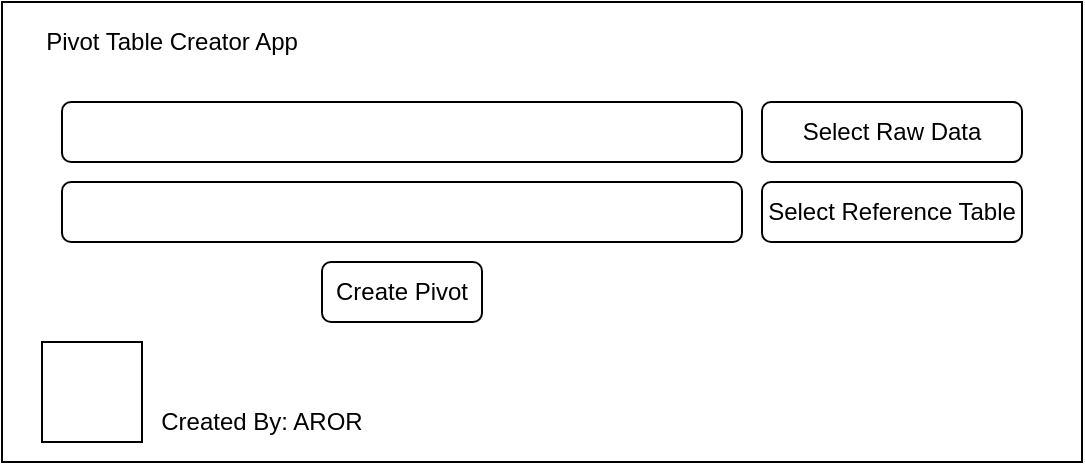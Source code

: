 <mxfile version="12.7.9" type="github" pages="4">
  <diagram id="GRv49k-_aJ5UMlvjV_ZQ" name="UI Design">
    <mxGraphModel dx="862" dy="482" grid="1" gridSize="10" guides="1" tooltips="1" connect="1" arrows="1" fold="1" page="1" pageScale="1" pageWidth="850" pageHeight="1100" math="0" shadow="0">
      <root>
        <mxCell id="qOqrn7PzSsAMvnvHrDkp-0" />
        <mxCell id="qOqrn7PzSsAMvnvHrDkp-1" parent="qOqrn7PzSsAMvnvHrDkp-0" />
        <mxCell id="qOqrn7PzSsAMvnvHrDkp-3" value="" style="rounded=0;whiteSpace=wrap;html=1;" vertex="1" parent="qOqrn7PzSsAMvnvHrDkp-1">
          <mxGeometry x="110" y="60" width="540" height="230" as="geometry" />
        </mxCell>
        <mxCell id="qOqrn7PzSsAMvnvHrDkp-4" value="" style="rounded=1;whiteSpace=wrap;html=1;" vertex="1" parent="qOqrn7PzSsAMvnvHrDkp-1">
          <mxGeometry x="140" y="110" width="340" height="30" as="geometry" />
        </mxCell>
        <mxCell id="qOqrn7PzSsAMvnvHrDkp-5" value="" style="rounded=1;whiteSpace=wrap;html=1;" vertex="1" parent="qOqrn7PzSsAMvnvHrDkp-1">
          <mxGeometry x="140" y="150" width="340" height="30" as="geometry" />
        </mxCell>
        <mxCell id="qOqrn7PzSsAMvnvHrDkp-6" value="Create Pivot" style="rounded=1;whiteSpace=wrap;html=1;" vertex="1" parent="qOqrn7PzSsAMvnvHrDkp-1">
          <mxGeometry x="270" y="190" width="80" height="30" as="geometry" />
        </mxCell>
        <mxCell id="qOqrn7PzSsAMvnvHrDkp-7" value="Select Raw Data" style="rounded=1;whiteSpace=wrap;html=1;" vertex="1" parent="qOqrn7PzSsAMvnvHrDkp-1">
          <mxGeometry x="490" y="110" width="130" height="30" as="geometry" />
        </mxCell>
        <mxCell id="qOqrn7PzSsAMvnvHrDkp-8" value="Select Reference Table" style="rounded=1;whiteSpace=wrap;html=1;" vertex="1" parent="qOqrn7PzSsAMvnvHrDkp-1">
          <mxGeometry x="490" y="150" width="130" height="30" as="geometry" />
        </mxCell>
        <mxCell id="qOqrn7PzSsAMvnvHrDkp-9" value="" style="whiteSpace=wrap;html=1;aspect=fixed;" vertex="1" parent="qOqrn7PzSsAMvnvHrDkp-1">
          <mxGeometry x="130" y="230" width="50" height="50" as="geometry" />
        </mxCell>
        <mxCell id="qOqrn7PzSsAMvnvHrDkp-11" value="Created By: AROR" style="text;html=1;strokeColor=none;fillColor=none;align=center;verticalAlign=middle;whiteSpace=wrap;rounded=0;" vertex="1" parent="qOqrn7PzSsAMvnvHrDkp-1">
          <mxGeometry x="180" y="260" width="120" height="20" as="geometry" />
        </mxCell>
        <mxCell id="qOqrn7PzSsAMvnvHrDkp-12" value="Pivot Table Creator App" style="text;html=1;strokeColor=none;fillColor=none;align=center;verticalAlign=middle;whiteSpace=wrap;rounded=0;" vertex="1" parent="qOqrn7PzSsAMvnvHrDkp-1">
          <mxGeometry x="120" y="70" width="150" height="20" as="geometry" />
        </mxCell>
      </root>
    </mxGraphModel>
  </diagram>
  <diagram id="ts8CG4xzYkmGWjCo2JDu" name="Birds Eye View">
    <mxGraphModel dx="862" dy="482" grid="1" gridSize="10" guides="1" tooltips="1" connect="1" arrows="1" fold="1" page="1" pageScale="1" pageWidth="850" pageHeight="1100" math="0" shadow="0">
      <root>
        <mxCell id="0" />
        <mxCell id="1" parent="0" />
        <mxCell id="_9HciaHiPJakyKDmKunR-1" style="edgeStyle=orthogonalEdgeStyle;rounded=0;orthogonalLoop=1;jettySize=auto;html=1;exitX=0.5;exitY=1;exitDx=0;exitDy=0;entryX=0;entryY=0.5;entryDx=0;entryDy=0;" parent="1" source="_9HciaHiPJakyKDmKunR-2" target="_9HciaHiPJakyKDmKunR-6" edge="1">
          <mxGeometry relative="1" as="geometry">
            <mxPoint x="180" y="240" as="targetPoint" />
          </mxGeometry>
        </mxCell>
        <mxCell id="_9HciaHiPJakyKDmKunR-2" value="Raw Data" style="rounded=1;whiteSpace=wrap;html=1;" parent="1" vertex="1">
          <mxGeometry x="150" y="80" width="120" height="60" as="geometry" />
        </mxCell>
        <mxCell id="_9HciaHiPJakyKDmKunR-3" style="edgeStyle=orthogonalEdgeStyle;rounded=0;orthogonalLoop=1;jettySize=auto;html=1;exitX=0.5;exitY=1;exitDx=0;exitDy=0;entryX=1;entryY=0.5;entryDx=0;entryDy=0;" parent="1" source="_9HciaHiPJakyKDmKunR-4" target="_9HciaHiPJakyKDmKunR-6" edge="1">
          <mxGeometry relative="1" as="geometry" />
        </mxCell>
        <mxCell id="_9HciaHiPJakyKDmKunR-4" value="Reference table" style="rounded=1;whiteSpace=wrap;html=1;" parent="1" vertex="1">
          <mxGeometry x="425" y="80" width="120" height="60" as="geometry" />
        </mxCell>
        <mxCell id="_9HciaHiPJakyKDmKunR-5" style="edgeStyle=orthogonalEdgeStyle;rounded=0;orthogonalLoop=1;jettySize=auto;html=1;exitX=0.5;exitY=1;exitDx=0;exitDy=0;entryX=0.5;entryY=0;entryDx=0;entryDy=0;" parent="1" source="_9HciaHiPJakyKDmKunR-6" target="_9HciaHiPJakyKDmKunR-8" edge="1">
          <mxGeometry relative="1" as="geometry" />
        </mxCell>
        <mxCell id="_9HciaHiPJakyKDmKunR-6" value="Process Data" style="whiteSpace=wrap;html=1;aspect=fixed;" parent="1" vertex="1">
          <mxGeometry x="310" y="200" width="80" height="80" as="geometry" />
        </mxCell>
        <mxCell id="_9HciaHiPJakyKDmKunR-7" style="edgeStyle=orthogonalEdgeStyle;rounded=0;orthogonalLoop=1;jettySize=auto;html=1;exitX=0.5;exitY=1;exitDx=0;exitDy=0;" parent="1" source="_9HciaHiPJakyKDmKunR-8" target="_9HciaHiPJakyKDmKunR-10" edge="1">
          <mxGeometry relative="1" as="geometry" />
        </mxCell>
        <mxCell id="_9HciaHiPJakyKDmKunR-8" value="Master Table" style="rounded=1;whiteSpace=wrap;html=1;" parent="1" vertex="1">
          <mxGeometry x="290" y="380" width="120" height="60" as="geometry" />
        </mxCell>
        <mxCell id="_9HciaHiPJakyKDmKunR-9" style="edgeStyle=orthogonalEdgeStyle;rounded=0;orthogonalLoop=1;jettySize=auto;html=1;exitX=0.5;exitY=1;exitDx=0;exitDy=0;entryX=0.5;entryY=0;entryDx=0;entryDy=0;" parent="1" source="_9HciaHiPJakyKDmKunR-10" target="_9HciaHiPJakyKDmKunR-11" edge="1">
          <mxGeometry relative="1" as="geometry" />
        </mxCell>
        <mxCell id="_9HciaHiPJakyKDmKunR-10" value="Process Pivot" style="whiteSpace=wrap;html=1;aspect=fixed;" parent="1" vertex="1">
          <mxGeometry x="310" y="510" width="80" height="80" as="geometry" />
        </mxCell>
        <mxCell id="_9HciaHiPJakyKDmKunR-11" value="Pivot Table" style="rounded=1;whiteSpace=wrap;html=1;" parent="1" vertex="1">
          <mxGeometry x="290" y="670" width="120" height="60" as="geometry" />
        </mxCell>
      </root>
    </mxGraphModel>
  </diagram>
  <diagram id="oR0G4vUFbW2-mDBV4AMO" name="Process Data">
    
    <mxGraphModel dx="1422" dy="762" grid="1" gridSize="10" guides="1" tooltips="1" connect="1" arrows="1" fold="1" page="1" pageScale="1" pageWidth="850" pageHeight="1100" math="0" shadow="0">
      
      <root>
        
        <mxCell id="2SgMikVqHZc0q1Zw7txJ-0" />
        
        <mxCell id="2SgMikVqHZc0q1Zw7txJ-1" parent="2SgMikVqHZc0q1Zw7txJ-0" />
        
        <mxCell id="2SgMikVqHZc0q1Zw7txJ-2" style="edgeStyle=orthogonalEdgeStyle;rounded=0;orthogonalLoop=1;jettySize=auto;html=1;exitX=1;exitY=0.5;exitDx=0;exitDy=0;entryX=0;entryY=0.5;entryDx=0;entryDy=0;" edge="1" parent="2SgMikVqHZc0q1Zw7txJ-1" source="2SgMikVqHZc0q1Zw7txJ-3" target="2SgMikVqHZc0q1Zw7txJ-5">
          
          <mxGeometry relative="1" as="geometry" />
          
        </mxCell>
        
        <mxCell id="2SgMikVqHZc0q1Zw7txJ-3" value="Raw Data" style="rounded=1;whiteSpace=wrap;html=1;" vertex="1" parent="2SgMikVqHZc0q1Zw7txJ-1">
          
          <mxGeometry x="100" y="90" width="120" height="60" as="geometry" />
          
        </mxCell>
        
        <mxCell id="2SgMikVqHZc0q1Zw7txJ-4" style="edgeStyle=orthogonalEdgeStyle;rounded=0;orthogonalLoop=1;jettySize=auto;html=1;exitX=0.5;exitY=1;exitDx=0;exitDy=0;entryX=0.5;entryY=0;entryDx=0;entryDy=0;" edge="1" parent="2SgMikVqHZc0q1Zw7txJ-1" source="2SgMikVqHZc0q1Zw7txJ-5" target="2SgMikVqHZc0q1Zw7txJ-9">
          
          <mxGeometry relative="1" as="geometry" />
          
        </mxCell>
        
        <mxCell id="2SgMikVqHZc0q1Zw7txJ-5" value="Input Raw Data" style="shape=parallelogram;perimeter=parallelogramPerimeter;whiteSpace=wrap;html=1;" vertex="1" parent="2SgMikVqHZc0q1Zw7txJ-1">
          
          <mxGeometry x="340" y="90" width="120" height="60" as="geometry" />
          
        </mxCell>
        
        <mxCell id="2SgMikVqHZc0q1Zw7txJ-6" style="edgeStyle=orthogonalEdgeStyle;rounded=0;orthogonalLoop=1;jettySize=auto;html=1;exitX=1;exitY=0.5;exitDx=0;exitDy=0;entryX=0;entryY=0.5;entryDx=0;entryDy=0;" edge="1" parent="2SgMikVqHZc0q1Zw7txJ-1" source="2SgMikVqHZc0q1Zw7txJ-9" target="2SgMikVqHZc0q1Zw7txJ-11">
          
          <mxGeometry relative="1" as="geometry" />
          
        </mxCell>
        
        <mxCell id="2SgMikVqHZc0q1Zw7txJ-7" value="Yes" style="text;html=1;align=center;verticalAlign=middle;resizable=0;points=[];labelBackgroundColor=#ffffff;" vertex="1" connectable="0" parent="2SgMikVqHZc0q1Zw7txJ-6">
          
          <mxGeometry x="-0.275" y="1" relative="1" as="geometry">
            
            <mxPoint as="offset" />
            
          </mxGeometry>
          
        </mxCell>
        
        <mxCell id="2SgMikVqHZc0q1Zw7txJ-8" value="No" style="edgeStyle=orthogonalEdgeStyle;rounded=0;orthogonalLoop=1;jettySize=auto;html=1;exitX=0.5;exitY=1;exitDx=0;exitDy=0;entryX=0.5;entryY=0;entryDx=0;entryDy=0;" edge="1" parent="2SgMikVqHZc0q1Zw7txJ-1" source="2SgMikVqHZc0q1Zw7txJ-9" target="2SgMikVqHZc0q1Zw7txJ-18">
          
          <mxGeometry relative="1" as="geometry" />
          
        </mxCell>
        
        <mxCell id="2SgMikVqHZc0q1Zw7txJ-9" value="Ask if Link with Reference Data" style="rhombus;whiteSpace=wrap;html=1;" vertex="1" parent="2SgMikVqHZc0q1Zw7txJ-1">
          
          <mxGeometry x="360" y="200" width="80" height="80" as="geometry" />
          
        </mxCell>
        
        <mxCell id="2SgMikVqHZc0q1Zw7txJ-10" style="edgeStyle=orthogonalEdgeStyle;rounded=0;orthogonalLoop=1;jettySize=auto;html=1;entryX=0.5;entryY=0;entryDx=0;entryDy=0;exitX=0.5;exitY=1;exitDx=0;exitDy=0;" edge="1" parent="2SgMikVqHZc0q1Zw7txJ-1" source="2SgMikVqHZc0q1Zw7txJ-11" target="2SgMikVqHZc0q1Zw7txJ-15">
          
          <mxGeometry relative="1" as="geometry">
            
            <mxPoint x="603" y="270" as="sourcePoint" />
            
            <mxPoint x="593" y="340" as="targetPoint" />
            
          </mxGeometry>
          
        </mxCell>
        
        <mxCell id="2SgMikVqHZc0q1Zw7txJ-11" value="Input Reference&lt;br&gt;&amp;nbsp; Data" style="shape=parallelogram;perimeter=parallelogramPerimeter;whiteSpace=wrap;html=1;" vertex="1" parent="2SgMikVqHZc0q1Zw7txJ-1">
          
          <mxGeometry x="530" y="210" width="120" height="60" as="geometry" />
          
        </mxCell>
        
        <mxCell id="2SgMikVqHZc0q1Zw7txJ-12" style="edgeStyle=orthogonalEdgeStyle;rounded=0;orthogonalLoop=1;jettySize=auto;html=1;exitX=0;exitY=0.5;exitDx=0;exitDy=0;entryX=1;entryY=0.5;entryDx=0;entryDy=0;" edge="1" parent="2SgMikVqHZc0q1Zw7txJ-1" source="2SgMikVqHZc0q1Zw7txJ-13" target="2SgMikVqHZc0q1Zw7txJ-11">
          
          <mxGeometry relative="1" as="geometry" />
          
        </mxCell>
        
        <mxCell id="2SgMikVqHZc0q1Zw7txJ-13" value="Reference Data" style="rounded=1;whiteSpace=wrap;html=1;" vertex="1" parent="2SgMikVqHZc0q1Zw7txJ-1">
          
          <mxGeometry x="720" y="210" width="120" height="60" as="geometry" />
          
        </mxCell>
        
        <mxCell id="2SgMikVqHZc0q1Zw7txJ-14" style="edgeStyle=orthogonalEdgeStyle;rounded=0;orthogonalLoop=1;jettySize=auto;html=1;exitX=0.5;exitY=1;exitDx=0;exitDy=0;entryX=0.5;entryY=0;entryDx=0;entryDy=0;" edge="1" parent="2SgMikVqHZc0q1Zw7txJ-1" source="2SgMikVqHZc0q1Zw7txJ-15" target="2SgMikVqHZc0q1Zw7txJ-17">
          
          <mxGeometry relative="1" as="geometry" />
          
        </mxCell>
        
        <mxCell id="2SgMikVqHZc0q1Zw7txJ-15" value="Input Relationship of&amp;nbsp;&lt;br&gt;Raw data and Reference Data" style="shape=parallelogram;perimeter=parallelogramPerimeter;whiteSpace=wrap;html=1;" vertex="1" parent="2SgMikVqHZc0q1Zw7txJ-1">
          
          <mxGeometry x="530" y="340" width="120" height="60" as="geometry" />
          
        </mxCell>
        
        <mxCell id="2SgMikVqHZc0q1Zw7txJ-16" style="edgeStyle=orthogonalEdgeStyle;rounded=0;orthogonalLoop=1;jettySize=auto;html=1;entryX=1;entryY=0.5;entryDx=0;entryDy=0;" edge="1" parent="2SgMikVqHZc0q1Zw7txJ-1" source="2SgMikVqHZc0q1Zw7txJ-17" target="2SgMikVqHZc0q1Zw7txJ-18">
          
          <mxGeometry relative="1" as="geometry" />
          
        </mxCell>
        
        <mxCell id="2SgMikVqHZc0q1Zw7txJ-17" value="Process Data" style="whiteSpace=wrap;html=1;aspect=fixed;" vertex="1" parent="2SgMikVqHZc0q1Zw7txJ-1">
          
          <mxGeometry x="550" y="470" width="80" height="80" as="geometry" />
          
        </mxCell>
        
        <mxCell id="2SgMikVqHZc0q1Zw7txJ-18" value="Master Data" style="rounded=1;whiteSpace=wrap;html=1;" vertex="1" parent="2SgMikVqHZc0q1Zw7txJ-1">
          
          <mxGeometry x="340" y="480" width="120" height="60" as="geometry" />
          
        </mxCell>
        
      </root>
      
    </mxGraphModel>
    
  </diagram>
  <diagram id="fRzu-vVoINPSoQQHJ-cd" name="Process Pivot">
    
    <mxGraphModel dx="1422" dy="762" grid="1" gridSize="10" guides="1" tooltips="1" connect="1" arrows="1" fold="1" page="1" pageScale="1" pageWidth="850" pageHeight="1100" math="0" shadow="0">
      
      <root>
        
        <mxCell id="rs7_zYII5Gm7obPiyec2-0" />
        
        <mxCell id="rs7_zYII5Gm7obPiyec2-1" parent="rs7_zYII5Gm7obPiyec2-0" />
        
        <mxCell id="W3C7x5xnFC-iHkXAFwD7-0" value="Master Table" style="rounded=1;whiteSpace=wrap;html=1;" vertex="1" parent="rs7_zYII5Gm7obPiyec2-1">
          
          <mxGeometry x="140" y="120" width="120" height="60" as="geometry" />
          
        </mxCell>
        
        <mxCell id="W3C7x5xnFC-iHkXAFwD7-1" value="Process Pivot" style="whiteSpace=wrap;html=1;aspect=fixed;" vertex="1" parent="rs7_zYII5Gm7obPiyec2-1">
          
          <mxGeometry x="360" y="470" width="80" height="80" as="geometry" />
          
        </mxCell>
        
        <mxCell id="W3C7x5xnFC-iHkXAFwD7-2" value="Pivot Table" style="rounded=1;whiteSpace=wrap;html=1;" vertex="1" parent="rs7_zYII5Gm7obPiyec2-1">
          
          <mxGeometry x="340" y="620" width="120" height="60" as="geometry" />
          
        </mxCell>
        
        <mxCell id="bifUh8xcIL4m-kemcnqP-0" value="input number of pivot tables" style="shape=parallelogram;perimeter=parallelogramPerimeter;whiteSpace=wrap;html=1;" vertex="1" parent="rs7_zYII5Gm7obPiyec2-1">
          
          <mxGeometry x="365" y="120" width="120" height="60" as="geometry" />
          
        </mxCell>
        
        <mxCell id="bifUh8xcIL4m-kemcnqP-1" value="input Name of each Pivot table" style="shape=parallelogram;perimeter=parallelogramPerimeter;whiteSpace=wrap;html=1;" vertex="1" parent="rs7_zYII5Gm7obPiyec2-1">
          
          <mxGeometry x="350" y="210" width="120" height="60" as="geometry" />
          
        </mxCell>
        
      </root>
      
    </mxGraphModel>
    
  </diagram>
</mxfile>
